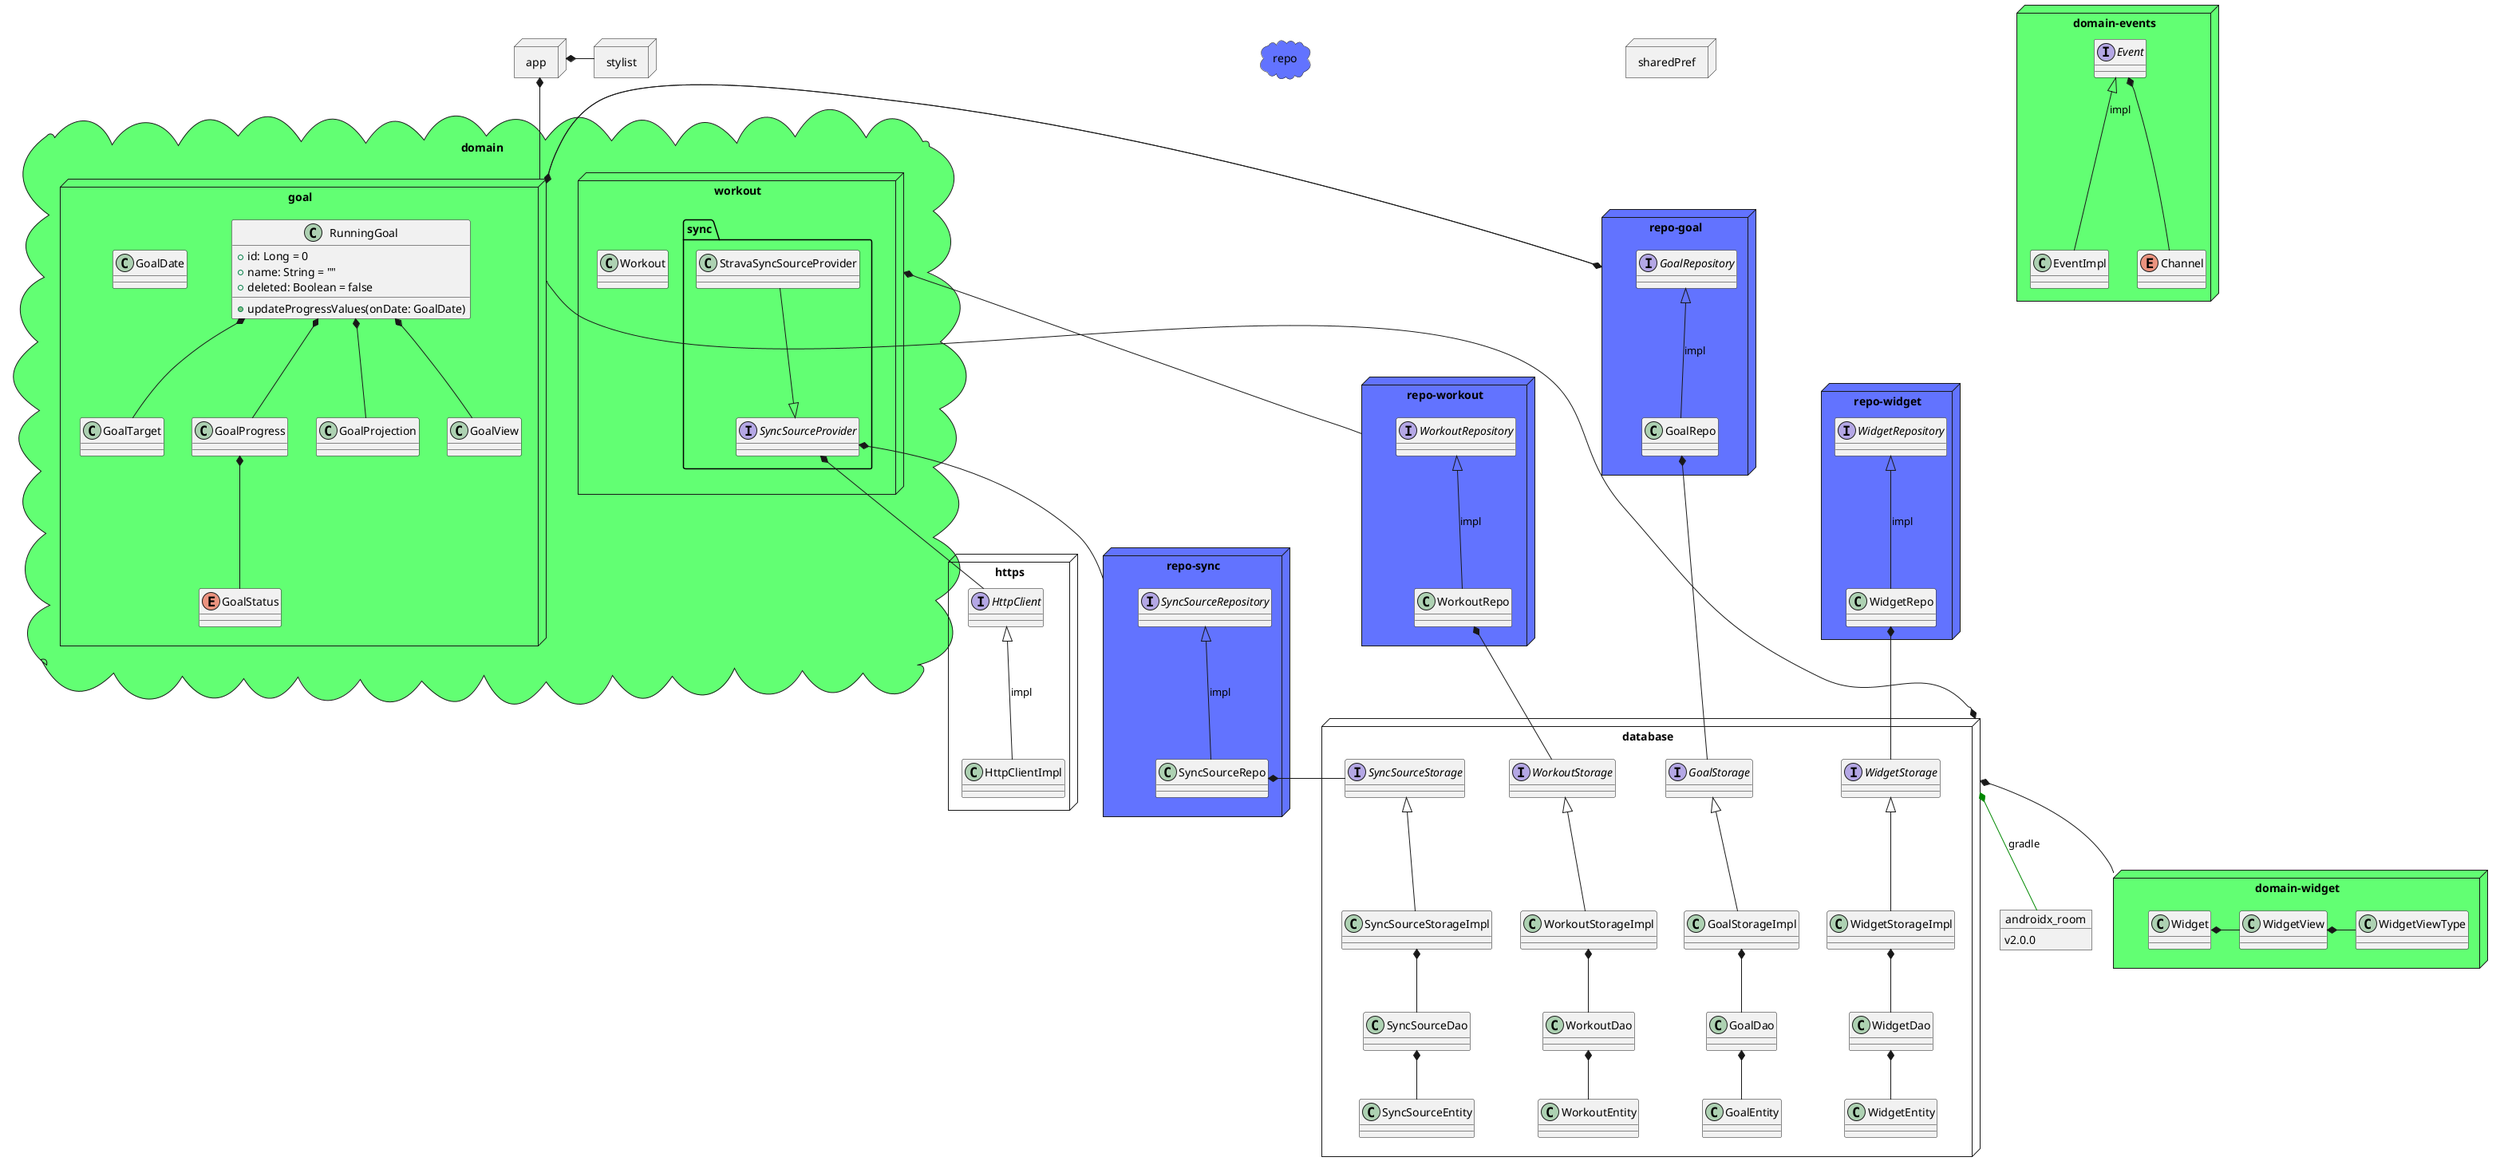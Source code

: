 @startuml
    ' LEGEND
    cloud domain #62ff73 {
    }
    cloud repo #6273ff {
    }


    node https {
        interface HttpClient
        class HttpClientImpl
        HttpClient <|-- HttpClientImpl : impl
    }

    node "domain.goal" #62ff73 {
        class RunningGoal {
            +id: Long = 0
            +name: String = ""
            +deleted: Boolean = false
            +updateProgressValues(onDate: GoalDate)
        }
        class GoalTarget
        class GoalProgress
        class GoalProjection
        class GoalView
        class GoalDate
        enum GoalStatus

        RunningGoal *-- GoalTarget
        RunningGoal *-- GoalProgress
        RunningGoal *-- GoalProjection
        RunningGoal *-- GoalView
        GoalProgress *-- GoalStatus
    }

    node "domain.workout" #62ff73 {
        class Workout

        package sync {
            interface SyncSourceProvider
            class StravaSyncSourceProvider
        }
    }
    StravaSyncSourceProvider --|> SyncSourceProvider
    SyncSourceProvider *-- HttpClient
    SyncSourceProvider *-- "repo-sync"

    node domain-widget #62ff73 {
        class Widget
        class WidgetView
        class WidgetViewType

        Widget *- WidgetView
        WidgetView *- WidgetViewType
    }

    node domain-events #62ff73 {
        interface Event
        class EventImpl
        enum Channel
        Event <|-- EventImpl : impl
        Event *-- Channel
    }

    node database {
        class GoalDao
        class GoalEntity
        interface GoalStorage
        class GoalStorageImpl

        class WorkoutDao
        class WorkoutEntity
        interface WorkoutStorage
        class WorkoutStorageImpl

        class WidgetDao
        class WidgetEntity
        interface WidgetStorage
        class WidgetStorageImpl

        class SyncSourceDao
        class SyncSourceEntity
        interface SyncSourceStorage
        class SyncSourceStorageImpl
    }

    node repo-goal #6273ff {
        interface GoalRepository
        class GoalRepo
    }
    GoalRepository <|-- GoalRepo : impl
    GoalRepo *-- GoalStorage
    GoalStorage <|-- GoalStorageImpl
    GoalStorageImpl *-- GoalDao
    GoalDao *-- GoalEntity

    node repo-workout #6273ff {
        interface WorkoutRepository
        class WorkoutRepo
    }
    WorkoutRepository <|-- WorkoutRepo : impl
    WorkoutRepo *-- WorkoutStorage
    WorkoutStorage <|-- WorkoutStorageImpl
    WorkoutStorageImpl *-- WorkoutDao
    WorkoutDao *-- WorkoutEntity

    node repo-widget #6273ff {
        interface WidgetRepository
        class WidgetRepo
    }
    WidgetRepository <|-- WidgetRepo : impl
    WidgetRepo *-- WidgetStorage
    WidgetStorage <|-- WidgetStorageImpl
    WidgetStorageImpl *-- WidgetDao
    WidgetDao *-- WidgetEntity

    node repo-sync #6273ff {
        interface SyncSourceRepository
        class SyncSourceRepo
    }
    SyncSourceRepository <|-- SyncSourceRepo : impl
    SyncSourceRepo *-- SyncSourceStorage
    SyncSourceStorage <|-- SyncSourceStorageImpl
    SyncSourceStorageImpl *-- SyncSourceDao
    SyncSourceDao *-- SyncSourceEntity

    node stylist {
    }

    node sharedPref {
    }

    node app {
    }

    app *-- "domain.goal"
    app *- stylist

    "domain.goal" *-- "repo-goal"
    "domain.workout" *-- "repo-workout"

    object androidx_room {
        v2.0.0
    }

    "repo-goal" *- "domain.goal"
    database *-- androidx_room #080 : gradle
    database *-- "domain.goal"
    database *-- "domain-widget"
@enduml